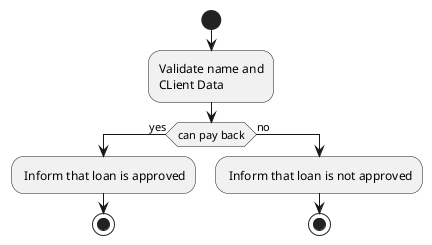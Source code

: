 @startuml
'processa_view_1'

skinparam monochrome true
skinparam handwritten false
skinparam shadowing false

start

:Validate name and
CLient Data;

    if (can pay back) then (yes)
    : Inform that loan is approved;
    stop
    else (no)
        : Inform that loan is not approved;
        stop
endif

@enduml
